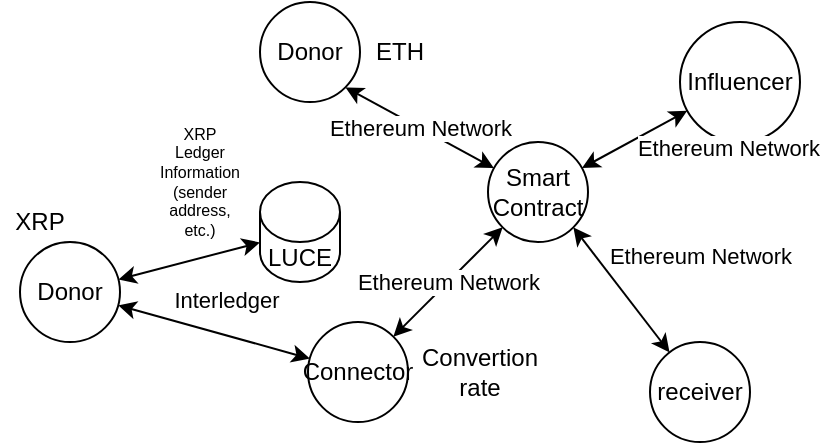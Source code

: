<mxfile version="14.6.13" type="device" pages="4"><diagram id="AdofG0mVZOGNuyf5CyI2" name="Page-4"><mxGraphModel dx="494" dy="279" grid="1" gridSize="10" guides="1" tooltips="1" connect="1" arrows="1" fold="1" page="1" pageScale="1" pageWidth="827" pageHeight="1169" math="0" shadow="0"><root><mxCell id="gq8YWGQo2UA9bN63rn2z-0"/><mxCell id="gq8YWGQo2UA9bN63rn2z-1" parent="gq8YWGQo2UA9bN63rn2z-0"/><mxCell id="gq8YWGQo2UA9bN63rn2z-2" value="Donor" style="ellipse;whiteSpace=wrap;html=1;aspect=fixed;" vertex="1" parent="gq8YWGQo2UA9bN63rn2z-1"><mxGeometry x="180" y="270" width="50" height="50" as="geometry"/></mxCell><mxCell id="gq8YWGQo2UA9bN63rn2z-4" value="Influencer" style="ellipse;whiteSpace=wrap;html=1;aspect=fixed;" vertex="1" parent="gq8YWGQo2UA9bN63rn2z-1"><mxGeometry x="510" y="160" width="60" height="60" as="geometry"/></mxCell><mxCell id="gq8YWGQo2UA9bN63rn2z-5" value="receiver" style="ellipse;whiteSpace=wrap;html=1;aspect=fixed;" vertex="1" parent="gq8YWGQo2UA9bN63rn2z-1"><mxGeometry x="495" y="320" width="50" height="50" as="geometry"/></mxCell><mxCell id="gq8YWGQo2UA9bN63rn2z-6" value="" style="endArrow=classic;startArrow=classic;html=1;" edge="1" parent="gq8YWGQo2UA9bN63rn2z-1" source="gq8YWGQo2UA9bN63rn2z-2" target="gq8YWGQo2UA9bN63rn2z-17"><mxGeometry width="50" height="50" relative="1" as="geometry"><mxPoint x="230" y="230" as="sourcePoint"/><mxPoint x="280" y="180" as="targetPoint"/></mxGeometry></mxCell><mxCell id="gq8YWGQo2UA9bN63rn2z-7" value="Interledger" style="edgeLabel;html=1;align=center;verticalAlign=middle;resizable=0;points=[];" vertex="1" connectable="0" parent="gq8YWGQo2UA9bN63rn2z-6"><mxGeometry x="-0.095" y="-1" relative="1" as="geometry"><mxPoint x="11" y="-16" as="offset"/></mxGeometry></mxCell><mxCell id="gq8YWGQo2UA9bN63rn2z-8" value="" style="endArrow=classic;startArrow=classic;html=1;exitX=1;exitY=1;exitDx=0;exitDy=0;" edge="1" parent="gq8YWGQo2UA9bN63rn2z-1" source="gq8YWGQo2UA9bN63rn2z-15" target="gq8YWGQo2UA9bN63rn2z-5"><mxGeometry width="50" height="50" relative="1" as="geometry"><mxPoint x="430" y="285" as="sourcePoint"/><mxPoint x="390.0" y="295" as="targetPoint"/></mxGeometry></mxCell><mxCell id="gq8YWGQo2UA9bN63rn2z-9" value="Ethereum Network" style="edgeLabel;html=1;align=center;verticalAlign=middle;resizable=0;points=[];" vertex="1" connectable="0" parent="gq8YWGQo2UA9bN63rn2z-8"><mxGeometry x="-0.095" y="-1" relative="1" as="geometry"><mxPoint x="42" y="-15" as="offset"/></mxGeometry></mxCell><mxCell id="gq8YWGQo2UA9bN63rn2z-10" value="Donor" style="ellipse;whiteSpace=wrap;html=1;aspect=fixed;" vertex="1" parent="gq8YWGQo2UA9bN63rn2z-1"><mxGeometry x="300" y="150" width="50" height="50" as="geometry"/></mxCell><mxCell id="gq8YWGQo2UA9bN63rn2z-11" value="Ethereum Network" style="endArrow=classic;startArrow=classic;html=1;entryX=1;entryY=1;entryDx=0;entryDy=0;" edge="1" parent="gq8YWGQo2UA9bN63rn2z-1" source="gq8YWGQo2UA9bN63rn2z-15" target="gq8YWGQo2UA9bN63rn2z-10"><mxGeometry width="50" height="50" relative="1" as="geometry"><mxPoint x="300" y="360" as="sourcePoint"/><mxPoint x="350" y="310" as="targetPoint"/></mxGeometry></mxCell><mxCell id="gq8YWGQo2UA9bN63rn2z-12" value="ETH" style="text;html=1;strokeColor=none;fillColor=none;align=center;verticalAlign=middle;whiteSpace=wrap;rounded=0;" vertex="1" parent="gq8YWGQo2UA9bN63rn2z-1"><mxGeometry x="350" y="165" width="40" height="20" as="geometry"/></mxCell><mxCell id="gq8YWGQo2UA9bN63rn2z-13" value="XRP" style="text;html=1;strokeColor=none;fillColor=none;align=center;verticalAlign=middle;whiteSpace=wrap;rounded=0;" vertex="1" parent="gq8YWGQo2UA9bN63rn2z-1"><mxGeometry x="170" y="250" width="40" height="20" as="geometry"/></mxCell><mxCell id="gq8YWGQo2UA9bN63rn2z-15" value="Smart Contract" style="ellipse;whiteSpace=wrap;html=1;aspect=fixed;" vertex="1" parent="gq8YWGQo2UA9bN63rn2z-1"><mxGeometry x="414" y="220" width="50" height="50" as="geometry"/></mxCell><mxCell id="gq8YWGQo2UA9bN63rn2z-16" value="Ethereum Network" style="endArrow=classic;startArrow=classic;html=1;" edge="1" parent="gq8YWGQo2UA9bN63rn2z-1" source="gq8YWGQo2UA9bN63rn2z-4" target="gq8YWGQo2UA9bN63rn2z-15"><mxGeometry x="-0.113" y="32" width="50" height="50" relative="1" as="geometry"><mxPoint x="416.227" y="251.701" as="sourcePoint"/><mxPoint x="352.678" y="202.678" as="targetPoint"/><mxPoint x="28" y="-22" as="offset"/></mxGeometry></mxCell><mxCell id="gq8YWGQo2UA9bN63rn2z-17" value="Connector" style="ellipse;whiteSpace=wrap;html=1;aspect=fixed;" vertex="1" parent="gq8YWGQo2UA9bN63rn2z-1"><mxGeometry x="324" y="310" width="50" height="50" as="geometry"/></mxCell><mxCell id="gq8YWGQo2UA9bN63rn2z-18" value="Ethereum Network" style="endArrow=classic;startArrow=classic;html=1;" edge="1" parent="gq8YWGQo2UA9bN63rn2z-1" source="gq8YWGQo2UA9bN63rn2z-15" target="gq8YWGQo2UA9bN63rn2z-17"><mxGeometry width="50" height="50" relative="1" as="geometry"><mxPoint x="400" y="270" as="sourcePoint"/><mxPoint x="353" y="310" as="targetPoint"/></mxGeometry></mxCell><mxCell id="gq8YWGQo2UA9bN63rn2z-21" value="Convertion rate" style="text;html=1;strokeColor=none;fillColor=none;align=center;verticalAlign=middle;whiteSpace=wrap;rounded=0;" vertex="1" parent="gq8YWGQo2UA9bN63rn2z-1"><mxGeometry x="390" y="325" width="40" height="20" as="geometry"/></mxCell><mxCell id="gq8YWGQo2UA9bN63rn2z-22" value="LUCE" style="shape=cylinder3;whiteSpace=wrap;html=1;boundedLbl=1;backgroundOutline=1;size=15;" vertex="1" parent="gq8YWGQo2UA9bN63rn2z-1"><mxGeometry x="300" y="240" width="40" height="50" as="geometry"/></mxCell><mxCell id="gq8YWGQo2UA9bN63rn2z-23" value="" style="endArrow=classic;startArrow=classic;html=1;" edge="1" parent="gq8YWGQo2UA9bN63rn2z-1" source="gq8YWGQo2UA9bN63rn2z-2" target="gq8YWGQo2UA9bN63rn2z-22"><mxGeometry width="50" height="50" relative="1" as="geometry"><mxPoint x="340" y="290" as="sourcePoint"/><mxPoint x="310" y="240" as="targetPoint"/></mxGeometry></mxCell><mxCell id="gq8YWGQo2UA9bN63rn2z-29" value="XRP&lt;br style=&quot;font-size: 8px;&quot;&gt;Ledger&lt;br style=&quot;font-size: 8px;&quot;&gt;Information&lt;br style=&quot;font-size: 8px;&quot;&gt;(sender address, etc.)" style="text;html=1;strokeColor=none;fillColor=none;align=center;verticalAlign=middle;whiteSpace=wrap;rounded=0;fontSize=8;" vertex="1" parent="gq8YWGQo2UA9bN63rn2z-1"><mxGeometry x="250" y="230" width="40" height="20" as="geometry"/></mxCell></root></mxGraphModel></diagram><diagram id="NC-bhw0a8xztuVNsrXBS" name="Page-1"><mxGraphModel dx="864" dy="488" grid="1" gridSize="10" guides="0" tooltips="1" connect="1" arrows="1" fold="1" page="1" pageScale="1" pageWidth="827" pageHeight="1169" math="0" shadow="0"><root><mxCell id="0"/><mxCell id="1" parent="0"/><mxCell id="73yamNpDru1Oi4ostmkW-21" value="&lt;b&gt;Docker-based&amp;nbsp;&lt;/b&gt;Local ILP Network" style="ellipse;whiteSpace=wrap;html=1;dashed=1;fillColor=none;align=center;labelPosition=center;verticalLabelPosition=top;verticalAlign=bottom;dashPattern=1 2;" parent="1" vertex="1"><mxGeometry x="210" y="240" width="430" height="200" as="geometry"/></mxCell><mxCell id="73yamNpDru1Oi4ostmkW-13" value="XRP&lt;br&gt;&lt;span&gt;Testnet&lt;/span&gt;" style="ellipse;whiteSpace=wrap;html=1;dashed=1;fillColor=none;align=right;dashPattern=1 4;" parent="1" vertex="1"><mxGeometry x="390" y="250" width="324" height="160" as="geometry"/></mxCell><mxCell id="73yamNpDru1Oi4ostmkW-12" value="ETH&lt;br&gt;&lt;span&gt;Testnet&lt;br&gt;(Ganache)&lt;br&gt;&lt;/span&gt;" style="ellipse;whiteSpace=wrap;html=1;dashed=1;fillColor=none;align=left;dashPattern=1 4;" parent="1" vertex="1"><mxGeometry x="120" y="250" width="340" height="160" as="geometry"/></mxCell><mxCell id="73yamNpDru1Oi4ostmkW-2" value="Charlie&lt;br&gt;Node" style="aspect=fixed;perimeter=ellipsePerimeter;html=1;align=left;shadow=0;dashed=0;spacingTop=3;image;image=img/lib/active_directory/generic_server.svg;labelPosition=right;verticalLabelPosition=middle;verticalAlign=middle;" parent="1" vertex="1"><mxGeometry x="560" y="310" width="28.0" height="50" as="geometry"/></mxCell><mxCell id="73yamNpDru1Oi4ostmkW-3" value="Alice&lt;br&gt;Node" style="aspect=fixed;perimeter=ellipsePerimeter;html=1;align=right;shadow=0;dashed=0;spacingTop=3;image;image=img/lib/active_directory/generic_server.svg;verticalAlign=middle;labelPosition=left;verticalLabelPosition=middle;" parent="1" vertex="1"><mxGeometry x="260" y="310" width="28.0" height="50" as="geometry"/></mxCell><mxCell id="73yamNpDru1Oi4ostmkW-5" value="Bob Node" style="aspect=fixed;perimeter=ellipsePerimeter;html=1;align=center;shadow=0;dashed=0;spacingTop=3;image;image=img/lib/active_directory/generic_server.svg;" parent="1" vertex="1"><mxGeometry x="410" y="310" width="28.0" height="50" as="geometry"/></mxCell><mxCell id="73yamNpDru1Oi4ostmkW-6" value="ILP Connector" style="text;html=1;strokeColor=none;fillColor=none;align=center;verticalAlign=middle;whiteSpace=wrap;rounded=0;" parent="1" vertex="1"><mxGeometry x="404" y="280" width="40" height="20" as="geometry"/></mxCell><mxCell id="73yamNpDru1Oi4ostmkW-7" value="Alice's Web Browser" style="pointerEvents=1;shadow=0;dashed=0;html=1;strokeColor=none;fillColor=#434445;aspect=fixed;labelPosition=center;verticalLabelPosition=bottom;verticalAlign=top;align=center;outlineConnect=0;shape=mxgraph.vvd.web_browser;" parent="1" vertex="1"><mxGeometry x="249" y="440" width="50" height="35.5" as="geometry"/></mxCell><mxCell id="73yamNpDru1Oi4ostmkW-8" value="ILP Node" style="text;html=1;strokeColor=none;fillColor=none;align=center;verticalAlign=middle;whiteSpace=wrap;rounded=0;" parent="1" vertex="1"><mxGeometry x="254" y="280" width="40" height="20" as="geometry"/></mxCell><mxCell id="73yamNpDru1Oi4ostmkW-9" value="ILP Node" style="text;html=1;strokeColor=none;fillColor=none;align=center;verticalAlign=middle;whiteSpace=wrap;rounded=0;" parent="1" vertex="1"><mxGeometry x="554" y="280" width="40" height="20" as="geometry"/></mxCell><mxCell id="73yamNpDru1Oi4ostmkW-10" value="Charlie's Web Browser" style="pointerEvents=1;shadow=0;dashed=0;html=1;strokeColor=none;fillColor=#434445;aspect=fixed;labelPosition=center;verticalLabelPosition=bottom;verticalAlign=top;align=center;outlineConnect=0;shape=mxgraph.vvd.web_browser;" parent="1" vertex="1"><mxGeometry x="550" y="440" width="50" height="35.5" as="geometry"/></mxCell><mxCell id="73yamNpDru1Oi4ostmkW-14" value="" style="endArrow=classic;startArrow=classic;html=1;exitX=1;exitY=0.5;exitDx=0;exitDy=0;entryX=0;entryY=0.5;entryDx=0;entryDy=0;" parent="1" source="73yamNpDru1Oi4ostmkW-3" target="73yamNpDru1Oi4ostmkW-5" edge="1"><mxGeometry width="50" height="50" relative="1" as="geometry"><mxPoint x="360" y="190" as="sourcePoint"/><mxPoint x="410" y="140" as="targetPoint"/></mxGeometry></mxCell><mxCell id="73yamNpDru1Oi4ostmkW-17" value="" style="endArrow=classic;startArrow=classic;html=1;" parent="1" source="73yamNpDru1Oi4ostmkW-7" target="73yamNpDru1Oi4ostmkW-3" edge="1"><mxGeometry width="50" height="50" relative="1" as="geometry"><mxPoint x="470" y="400" as="sourcePoint"/><mxPoint x="274" y="400" as="targetPoint"/></mxGeometry></mxCell><mxCell id="73yamNpDru1Oi4ostmkW-23" value="" style="endArrow=classic;startArrow=classic;html=1;" parent="1" source="73yamNpDru1Oi4ostmkW-10" target="73yamNpDru1Oi4ostmkW-2" edge="1"><mxGeometry width="50" height="50" relative="1" as="geometry"><mxPoint x="420" y="500" as="sourcePoint"/><mxPoint x="470" y="450" as="targetPoint"/></mxGeometry></mxCell><mxCell id="73yamNpDru1Oi4ostmkW-29" value="Ethereum&lt;br&gt;Wallet&lt;br&gt;Extension" style="text;html=1;strokeColor=none;fillColor=none;align=right;verticalAlign=middle;whiteSpace=wrap;rounded=0;dashed=1;" parent="1" vertex="1"><mxGeometry x="200" y="440" width="40" height="20" as="geometry"/></mxCell><mxCell id="73yamNpDru1Oi4ostmkW-30" value="XRP&lt;br&gt;Wallet&lt;br&gt;Extension" style="text;html=1;strokeColor=none;fillColor=none;align=left;verticalAlign=middle;whiteSpace=wrap;rounded=0;dashed=1;" parent="1" vertex="1"><mxGeometry x="610" y="440" width="40" height="20" as="geometry"/></mxCell><mxCell id="73yamNpDru1Oi4ostmkW-34" value="ETH&lt;br&gt;Settlement&lt;br&gt;Engine" style="pointerEvents=1;shadow=0;dashed=0;html=1;strokeColor=none;fillColor=#505050;labelPosition=center;verticalLabelPosition=top;verticalAlign=bottom;outlineConnect=0;align=center;shape=mxgraph.office.communications.exchange_active_sync;fillColor=#2072B8;" parent="1" vertex="1"><mxGeometry x="320" y="300" width="19" height="19" as="geometry"/></mxCell><mxCell id="73yamNpDru1Oi4ostmkW-35" value="XRP&lt;br&gt;Settlement&lt;br&gt;Engine" style="pointerEvents=1;shadow=0;dashed=0;html=1;strokeColor=none;fillColor=#505050;labelPosition=center;verticalLabelPosition=bottom;verticalAlign=top;outlineConnect=0;align=center;shape=mxgraph.office.communications.exchange_active_sync;fillColor=#2072B8;" parent="1" vertex="1"><mxGeometry x="480" y="350" width="19" height="19" as="geometry"/></mxCell><mxCell id="73yamNpDru1Oi4ostmkW-38" value="" style="endArrow=classic;startArrow=classic;html=1;" parent="1" source="73yamNpDru1Oi4ostmkW-62" target="73yamNpDru1Oi4ostmkW-5" edge="1"><mxGeometry width="50" height="50" relative="1" as="geometry"><mxPoint x="380" y="380" as="sourcePoint"/><mxPoint x="430" y="330" as="targetPoint"/></mxGeometry></mxCell><mxCell id="73yamNpDru1Oi4ostmkW-39" value="" style="endArrow=classic;startArrow=classic;html=1;" parent="1" source="73yamNpDru1Oi4ostmkW-35" target="73yamNpDru1Oi4ostmkW-5" edge="1"><mxGeometry width="50" height="50" relative="1" as="geometry"><mxPoint x="380" y="380" as="sourcePoint"/><mxPoint x="430" y="330" as="targetPoint"/></mxGeometry></mxCell><mxCell id="73yamNpDru1Oi4ostmkW-40" value="" style="endArrow=classic;startArrow=classic;html=1;" parent="1" source="73yamNpDru1Oi4ostmkW-34" target="73yamNpDru1Oi4ostmkW-3" edge="1"><mxGeometry width="50" height="50" relative="1" as="geometry"><mxPoint x="380" y="370" as="sourcePoint"/><mxPoint x="430" y="320" as="targetPoint"/></mxGeometry></mxCell><mxCell id="73yamNpDru1Oi4ostmkW-41" value="" style="endArrow=classic;startArrow=classic;html=1;" parent="1" source="73yamNpDru1Oi4ostmkW-63" target="73yamNpDru1Oi4ostmkW-2" edge="1"><mxGeometry width="50" height="50" relative="1" as="geometry"><mxPoint x="380" y="370" as="sourcePoint"/><mxPoint x="430" y="320" as="targetPoint"/></mxGeometry></mxCell><mxCell id="73yamNpDru1Oi4ostmkW-51" value="Alice's wallet account is hosted here" style="shape=note;size=20;whiteSpace=wrap;html=1;fillColor=none;align=left;" parent="1" vertex="1"><mxGeometry x="140" y="180" width="70" height="70" as="geometry"/></mxCell><mxCell id="73yamNpDru1Oi4ostmkW-52" value="" style="endArrow=classic;html=1;dashed=1;" parent="1" source="73yamNpDru1Oi4ostmkW-51" target="73yamNpDru1Oi4ostmkW-3" edge="1"><mxGeometry width="50" height="50" relative="1" as="geometry"><mxPoint x="380" y="380" as="sourcePoint"/><mxPoint x="430" y="330" as="targetPoint"/></mxGeometry></mxCell><mxCell id="73yamNpDru1Oi4ostmkW-53" value="Charlie's wallet account is hosted here" style="shape=note;size=20;whiteSpace=wrap;html=1;fillColor=none;align=left;" parent="1" vertex="1"><mxGeometry x="640" y="180" width="70" height="70" as="geometry"/></mxCell><mxCell id="73yamNpDru1Oi4ostmkW-54" value="" style="endArrow=classic;html=1;dashed=1;" parent="1" source="73yamNpDru1Oi4ostmkW-53" target="73yamNpDru1Oi4ostmkW-2" edge="1"><mxGeometry width="50" height="50" relative="1" as="geometry"><mxPoint x="450" y="320" as="sourcePoint"/><mxPoint x="500" y="270" as="targetPoint"/></mxGeometry></mxCell><mxCell id="73yamNpDru1Oi4ostmkW-55" value="This local ILP network is from:&lt;br&gt;1.&amp;nbsp;&lt;a href=&quot;https://interledger.org/developer-tools/get-started/spin-up/&quot;&gt;https://interledger.org/developer-tools/get-started/spin-up/&lt;/a&gt;&lt;br&gt;2.&amp;nbsp;&lt;a href=&quot;https://github.com/interledger-rs/interledger-rs/tree/master/examples/eth-xrp-three-nodes&quot;&gt;https://github.com/interledger-rs/interledger-rs/tree/master/examples/eth-xrp-three-nodes&lt;/a&gt;&amp;nbsp;&lt;b&gt;(non-docker)&lt;/b&gt;" style="shape=note;size=20;whiteSpace=wrap;html=1;fillColor=none;align=center;" parent="1" vertex="1"><mxGeometry x="380" y="90" width="340" height="70" as="geometry"/></mxCell><mxCell id="73yamNpDru1Oi4ostmkW-56" value="" style="endArrow=classic;html=1;dashed=1;exitX=0.595;exitY=1.037;exitDx=0;exitDy=0;exitPerimeter=0;entryX=0.708;entryY=0.032;entryDx=0;entryDy=0;entryPerimeter=0;" parent="1" source="73yamNpDru1Oi4ostmkW-55" target="73yamNpDru1Oi4ostmkW-21" edge="1"><mxGeometry width="50" height="50" relative="1" as="geometry"><mxPoint x="560" y="210" as="sourcePoint"/><mxPoint x="530" y="230" as="targetPoint"/></mxGeometry></mxCell><mxCell id="73yamNpDru1Oi4ostmkW-59" value="&lt;span style=&quot;text-align: center&quot;&gt;Balance, Send, etc. &lt;br&gt;REST API:&lt;/span&gt;&lt;br style=&quot;text-align: center&quot;&gt;&lt;a href=&quot;https://app.swaggerhub.com/apis/interledger-rs/Interledger/1.1&quot; style=&quot;text-align: center&quot;&gt;https://app.swaggerhub.com&lt;br&gt;/apis/interledger-rs/Interledger/1.1&lt;/a&gt;" style="shape=note;size=20;whiteSpace=wrap;html=1;fillColor=none;align=left;" parent="1" vertex="1"><mxGeometry x="10" y="400" width="170" height="80" as="geometry"/></mxCell><mxCell id="73yamNpDru1Oi4ostmkW-60" value="" style="endArrow=classic;startArrow=none;html=1;dashed=1;exitX=0;exitY=0;exitDx=160;exitDy=10;exitPerimeter=0;startFill=0;" parent="1" source="73yamNpDru1Oi4ostmkW-59" edge="1"><mxGeometry width="50" height="50" relative="1" as="geometry"><mxPoint x="310" y="340" as="sourcePoint"/><mxPoint x="270" y="400" as="targetPoint"/></mxGeometry></mxCell><mxCell id="73yamNpDru1Oi4ostmkW-61" value="" style="endArrow=classic;startArrow=classic;html=1;entryX=0;entryY=0.5;entryDx=0;entryDy=0;exitX=1;exitY=0.5;exitDx=0;exitDy=0;" parent="1" source="73yamNpDru1Oi4ostmkW-5" target="73yamNpDru1Oi4ostmkW-2" edge="1"><mxGeometry width="50" height="50" relative="1" as="geometry"><mxPoint x="440" y="335" as="sourcePoint"/><mxPoint x="420" y="345" as="targetPoint"/></mxGeometry></mxCell><mxCell id="73yamNpDru1Oi4ostmkW-62" value="ETH&lt;br&gt;Settlement&lt;br&gt;Engine" style="pointerEvents=1;shadow=0;dashed=0;html=1;strokeColor=none;fillColor=#505050;labelPosition=center;verticalLabelPosition=bottom;verticalAlign=top;outlineConnect=0;align=center;shape=mxgraph.office.communications.exchange_active_sync;fillColor=#2072B8;" parent="1" vertex="1"><mxGeometry x="350" y="350" width="19" height="19" as="geometry"/></mxCell><mxCell id="73yamNpDru1Oi4ostmkW-63" value="XRP&lt;br&gt;Settlement&lt;br&gt;Engine" style="pointerEvents=1;shadow=0;dashed=0;html=1;strokeColor=none;fillColor=#505050;labelPosition=center;verticalLabelPosition=top;verticalAlign=bottom;outlineConnect=0;align=center;shape=mxgraph.office.communications.exchange_active_sync;fillColor=#2072B8;" parent="1" vertex="1"><mxGeometry x="510" y="300" width="19" height="19" as="geometry"/></mxCell><mxCell id="73yamNpDru1Oi4ostmkW-65" value="" style="endArrow=classic;startArrow=classic;html=1;dashed=1;dashPattern=1 1;" parent="1" source="73yamNpDru1Oi4ostmkW-62" target="73yamNpDru1Oi4ostmkW-34" edge="1"><mxGeometry width="50" height="50" relative="1" as="geometry"><mxPoint x="330" y="360" as="sourcePoint"/><mxPoint x="380" y="310" as="targetPoint"/></mxGeometry></mxCell><mxCell id="73yamNpDru1Oi4ostmkW-66" value="" style="endArrow=classic;startArrow=classic;html=1;dashed=1;dashPattern=1 1;" parent="1" source="73yamNpDru1Oi4ostmkW-35" target="73yamNpDru1Oi4ostmkW-63" edge="1"><mxGeometry width="50" height="50" relative="1" as="geometry"><mxPoint x="363.8" y="360" as="sourcePoint"/><mxPoint x="345.2" y="329.0" as="targetPoint"/></mxGeometry></mxCell></root></mxGraphModel></diagram><diagram name="luce-ilp-setup" id="zcS26oQKdKMX055AtEc2"><mxGraphModel dx="720" dy="407" grid="1" gridSize="10" guides="0" tooltips="1" connect="1" arrows="1" fold="1" page="1" pageScale="1" pageWidth="827" pageHeight="1169" math="0" shadow="0"><root><mxCell id="3RFMEkShd29n2Mvocr7k-0"/><mxCell id="5vAwe9_35R59-Y5NrWNi-31" value="Untitled Layer" style="" parent="3RFMEkShd29n2Mvocr7k-0"/><mxCell id="3RFMEkShd29n2Mvocr7k-1" value="Main" parent="3RFMEkShd29n2Mvocr7k-0"/><mxCell id="5vAwe9_35R59-Y5NrWNi-38" value="Docker Containers / ILP Network (local-ilp)" style="rounded=1;whiteSpace=wrap;html=1;fontSize=12;align=center;dashed=1;labelPosition=center;verticalLabelPosition=top;verticalAlign=bottom;fontStyle=1;fillColor=none;" parent="3RFMEkShd29n2Mvocr7k-1" vertex="1"><mxGeometry x="180" y="70" width="560" height="190" as="geometry"/></mxCell><mxCell id="5vAwe9_35R59-Y5NrWNi-63" value="Local Machine (192.168.0.4)" style="rounded=1;whiteSpace=wrap;html=1;fontSize=12;align=center;dashed=1;labelPosition=center;verticalLabelPosition=bottom;verticalAlign=top;fontStyle=1;fillColor=none;spacingBottom=0;spacing=-22;" parent="3RFMEkShd29n2Mvocr7k-1" vertex="1"><mxGeometry x="150" y="40" width="620" height="340" as="geometry"/></mxCell><mxCell id="5vAwe9_35R59-Y5NrWNi-0" value="Alice's&lt;br style=&quot;font-size: 9px;&quot;&gt;ILP Node" style="ellipse;whiteSpace=wrap;html=1;aspect=fixed;labelPosition=center;verticalLabelPosition=top;align=center;verticalAlign=bottom;fontStyle=1;fontSize=9;" parent="3RFMEkShd29n2Mvocr7k-1" vertex="1"><mxGeometry x="280" y="120" width="40" height="40" as="geometry"/></mxCell><mxCell id="5vAwe9_35R59-Y5NrWNi-3" value="Bob's&lt;br style=&quot;font-size: 9px;&quot;&gt;ILP Node" style="ellipse;whiteSpace=wrap;html=1;aspect=fixed;labelPosition=center;verticalLabelPosition=top;align=center;verticalAlign=bottom;fontStyle=1;fontSize=9;" parent="3RFMEkShd29n2Mvocr7k-1" vertex="1"><mxGeometry x="440" y="120" width="40" height="40" as="geometry"/></mxCell><mxCell id="5vAwe9_35R59-Y5NrWNi-4" value="Charlie's&lt;br style=&quot;font-size: 9px;&quot;&gt;ILP Node" style="ellipse;whiteSpace=wrap;html=1;aspect=fixed;labelPosition=center;verticalLabelPosition=top;align=center;verticalAlign=bottom;fontStyle=1;fontSize=9;" parent="3RFMEkShd29n2Mvocr7k-1" vertex="1"><mxGeometry x="600" y="120" width="40" height="40" as="geometry"/></mxCell><mxCell id="5vAwe9_35R59-Y5NrWNi-5" value="Alice's ETH Settlement Engine" style="ellipse;whiteSpace=wrap;html=1;aspect=fixed;labelPosition=center;verticalLabelPosition=top;align=center;verticalAlign=bottom;fontStyle=1;fontSize=9;" parent="3RFMEkShd29n2Mvocr7k-1" vertex="1"><mxGeometry x="200" y="200" width="40" height="40" as="geometry"/></mxCell><mxCell id="5vAwe9_35R59-Y5NrWNi-6" value="Bob's ETH Settlement Engine" style="ellipse;whiteSpace=wrap;html=1;aspect=fixed;labelPosition=center;verticalLabelPosition=top;align=center;verticalAlign=bottom;fontStyle=1;fontSize=9;" parent="3RFMEkShd29n2Mvocr7k-1" vertex="1"><mxGeometry x="360" y="200" width="40" height="40" as="geometry"/></mxCell><mxCell id="5vAwe9_35R59-Y5NrWNi-7" value="Bob's XRP Settlement Engine" style="ellipse;whiteSpace=wrap;html=1;aspect=fixed;labelPosition=center;verticalLabelPosition=top;align=center;verticalAlign=bottom;fontStyle=1;fontSize=9;" parent="3RFMEkShd29n2Mvocr7k-1" vertex="1"><mxGeometry x="520" y="200" width="40" height="40" as="geometry"/></mxCell><mxCell id="5vAwe9_35R59-Y5NrWNi-8" value="Charlie's XRP Settlement Engine" style="ellipse;whiteSpace=wrap;html=1;aspect=fixed;labelPosition=center;verticalLabelPosition=top;align=center;verticalAlign=bottom;fontStyle=1;fontSize=9;" parent="3RFMEkShd29n2Mvocr7k-1" vertex="1"><mxGeometry x="680" y="200" width="40" height="40" as="geometry"/></mxCell><mxCell id="5vAwe9_35R59-Y5NrWNi-9" value="" style="endArrow=classic;startArrow=classic;html=1;fontSize=9;" parent="3RFMEkShd29n2Mvocr7k-1" source="5vAwe9_35R59-Y5NrWNi-5" target="5vAwe9_35R59-Y5NrWNi-0" edge="1"><mxGeometry width="50" height="50" relative="1" as="geometry"><mxPoint x="340" y="260" as="sourcePoint"/><mxPoint x="390" y="210" as="targetPoint"/></mxGeometry></mxCell><mxCell id="5vAwe9_35R59-Y5NrWNi-10" value="" style="endArrow=classic;startArrow=classic;html=1;fontSize=9;" parent="3RFMEkShd29n2Mvocr7k-1" source="5vAwe9_35R59-Y5NrWNi-6" target="5vAwe9_35R59-Y5NrWNi-0" edge="1"><mxGeometry width="50" height="50" relative="1" as="geometry"><mxPoint x="244.142" y="215.858" as="sourcePoint"/><mxPoint x="295.858" y="164.142" as="targetPoint"/></mxGeometry></mxCell><mxCell id="5vAwe9_35R59-Y5NrWNi-11" value="" style="endArrow=classic;startArrow=classic;html=1;fontSize=9;" parent="3RFMEkShd29n2Mvocr7k-1" source="5vAwe9_35R59-Y5NrWNi-6" target="5vAwe9_35R59-Y5NrWNi-3" edge="1"><mxGeometry width="50" height="50" relative="1" as="geometry"><mxPoint x="375.858" y="215.858" as="sourcePoint"/><mxPoint x="324.142" y="164.142" as="targetPoint"/></mxGeometry></mxCell><mxCell id="5vAwe9_35R59-Y5NrWNi-15" value="" style="endArrow=classic;startArrow=classic;html=1;fontSize=9;" parent="3RFMEkShd29n2Mvocr7k-1" source="5vAwe9_35R59-Y5NrWNi-7" target="5vAwe9_35R59-Y5NrWNi-3" edge="1"><mxGeometry width="50" height="50" relative="1" as="geometry"><mxPoint x="404.142" y="215.858" as="sourcePoint"/><mxPoint x="455.858" y="164.142" as="targetPoint"/></mxGeometry></mxCell><mxCell id="5vAwe9_35R59-Y5NrWNi-17" value="" style="endArrow=classic;startArrow=classic;html=1;fontSize=9;" parent="3RFMEkShd29n2Mvocr7k-1" source="5vAwe9_35R59-Y5NrWNi-4" target="5vAwe9_35R59-Y5NrWNi-7" edge="1"><mxGeometry width="50" height="50" relative="1" as="geometry"><mxPoint x="535.858" y="215.858" as="sourcePoint"/><mxPoint x="484.142" y="164.142" as="targetPoint"/></mxGeometry></mxCell><mxCell id="5vAwe9_35R59-Y5NrWNi-18" value="" style="endArrow=classic;startArrow=classic;html=1;fontSize=9;" parent="3RFMEkShd29n2Mvocr7k-1" source="5vAwe9_35R59-Y5NrWNi-4" target="5vAwe9_35R59-Y5NrWNi-8" edge="1"><mxGeometry width="50" height="50" relative="1" as="geometry"><mxPoint x="615.858" y="164.142" as="sourcePoint"/><mxPoint x="564.142" y="215.858" as="targetPoint"/></mxGeometry></mxCell><mxCell id="5vAwe9_35R59-Y5NrWNi-19" value="" style="endArrow=classic;startArrow=classic;html=1;fontSize=9;" parent="3RFMEkShd29n2Mvocr7k-1" source="5vAwe9_35R59-Y5NrWNi-7" target="5vAwe9_35R59-Y5NrWNi-8" edge="1"><mxGeometry width="50" height="50" relative="1" as="geometry"><mxPoint x="644.142" y="164.142" as="sourcePoint"/><mxPoint x="695.858" y="215.858" as="targetPoint"/></mxGeometry></mxCell><mxCell id="5vAwe9_35R59-Y5NrWNi-20" value="" style="endArrow=classic;startArrow=classic;html=1;fontSize=9;" parent="3RFMEkShd29n2Mvocr7k-1" source="5vAwe9_35R59-Y5NrWNi-6" target="5vAwe9_35R59-Y5NrWNi-7" edge="1"><mxGeometry width="50" height="50" relative="1" as="geometry"><mxPoint x="570" y="230" as="sourcePoint"/><mxPoint x="540" y="270" as="targetPoint"/></mxGeometry></mxCell><mxCell id="5vAwe9_35R59-Y5NrWNi-21" value="" style="endArrow=classic;startArrow=classic;html=1;fontSize=9;" parent="3RFMEkShd29n2Mvocr7k-1" source="5vAwe9_35R59-Y5NrWNi-5" target="5vAwe9_35R59-Y5NrWNi-6" edge="1"><mxGeometry width="50" height="50" relative="1" as="geometry"><mxPoint x="410" y="230" as="sourcePoint"/><mxPoint x="320" y="260" as="targetPoint"/></mxGeometry></mxCell><mxCell id="5vAwe9_35R59-Y5NrWNi-28" value="Ganache&lt;br&gt;Testnet" style="ellipse;whiteSpace=wrap;html=1;aspect=fixed;labelPosition=left;verticalLabelPosition=middle;align=right;verticalAlign=middle;fontStyle=1;fontSize=9;" parent="3RFMEkShd29n2Mvocr7k-1" vertex="1"><mxGeometry x="280" y="300" width="40" height="40" as="geometry"/></mxCell><mxCell id="5vAwe9_35R59-Y5NrWNi-39" value="" style="endArrow=classic;startArrow=classic;html=1;fontSize=12;" parent="3RFMEkShd29n2Mvocr7k-1" source="5vAwe9_35R59-Y5NrWNi-28" edge="1"><mxGeometry width="50" height="50" relative="1" as="geometry"><mxPoint x="291.056" y="362.111" as="sourcePoint"/><mxPoint x="228.944" y="237.889" as="targetPoint"/></mxGeometry></mxCell><mxCell id="5vAwe9_35R59-Y5NrWNi-40" value="" style="endArrow=classic;startArrow=classic;html=1;fontSize=12;" parent="3RFMEkShd29n2Mvocr7k-1" source="5vAwe9_35R59-Y5NrWNi-28" edge="1"><mxGeometry width="50" height="50" relative="1" as="geometry"><mxPoint x="308.944" y="362.111" as="sourcePoint"/><mxPoint x="371.056" y="237.889" as="targetPoint"/></mxGeometry></mxCell><mxCell id="5vAwe9_35R59-Y5NrWNi-41" value="ethereum-testnet (192.168.0.4:8545)" style="text;html=1;strokeColor=none;fillColor=none;align=center;verticalAlign=middle;whiteSpace=wrap;rounded=0;dashed=1;fontSize=9;fontStyle=1" parent="3RFMEkShd29n2Mvocr7k-1" vertex="1"><mxGeometry x="210" y="340" width="80" height="20" as="geometry"/></mxCell><mxCell id="5vAwe9_35R59-Y5NrWNi-42" value="alice-eth:3000" style="text;html=1;strokeColor=none;fillColor=none;align=center;verticalAlign=middle;whiteSpace=wrap;rounded=0;dashed=1;fontSize=9;fontStyle=1" parent="3RFMEkShd29n2Mvocr7k-1" vertex="1"><mxGeometry x="230" y="230" width="80" height="20" as="geometry"/></mxCell><mxCell id="5vAwe9_35R59-Y5NrWNi-43" value="alice-node:7770" style="text;html=1;strokeColor=none;fillColor=none;align=center;verticalAlign=middle;whiteSpace=wrap;rounded=0;dashed=1;fontSize=9;fontStyle=1" parent="3RFMEkShd29n2Mvocr7k-1" vertex="1"><mxGeometry x="210" y="110" width="80" height="20" as="geometry"/></mxCell><mxCell id="5vAwe9_35R59-Y5NrWNi-44" value="bob-node:7770" style="text;html=1;strokeColor=none;fillColor=none;align=center;verticalAlign=middle;whiteSpace=wrap;rounded=0;dashed=1;fontSize=9;fontStyle=1" parent="3RFMEkShd29n2Mvocr7k-1" vertex="1"><mxGeometry x="370" y="110" width="80" height="20" as="geometry"/></mxCell><mxCell id="5vAwe9_35R59-Y5NrWNi-45" value="charlie-node:7770" style="text;html=1;strokeColor=none;fillColor=none;align=center;verticalAlign=middle;whiteSpace=wrap;rounded=0;dashed=1;fontSize=9;fontStyle=1" parent="3RFMEkShd29n2Mvocr7k-1" vertex="1"><mxGeometry x="520" y="110" width="80" height="20" as="geometry"/></mxCell><mxCell id="5vAwe9_35R59-Y5NrWNi-46" value="bob-eth:3000" style="text;html=1;strokeColor=none;fillColor=none;align=center;verticalAlign=middle;whiteSpace=wrap;rounded=0;dashed=1;fontSize=9;fontStyle=1" parent="3RFMEkShd29n2Mvocr7k-1" vertex="1"><mxGeometry x="390" y="230" width="70" height="20" as="geometry"/></mxCell><mxCell id="5vAwe9_35R59-Y5NrWNi-47" value="bob-xrp:3001" style="text;html=1;strokeColor=none;fillColor=none;align=center;verticalAlign=middle;whiteSpace=wrap;rounded=0;dashed=1;fontSize=9;fontStyle=1" parent="3RFMEkShd29n2Mvocr7k-1" vertex="1"><mxGeometry x="460" y="230" width="70" height="20" as="geometry"/></mxCell><mxCell id="5vAwe9_35R59-Y5NrWNi-48" value="charlie-xrp:3000" style="text;html=1;strokeColor=none;fillColor=none;align=center;verticalAlign=middle;whiteSpace=wrap;rounded=0;dashed=1;fontSize=9;fontStyle=1" parent="3RFMEkShd29n2Mvocr7k-1" vertex="1"><mxGeometry x="610" y="230" width="80" height="20" as="geometry"/></mxCell><mxCell id="5vAwe9_35R59-Y5NrWNi-58" value="luce-app" style="ellipse;whiteSpace=wrap;html=1;aspect=fixed;labelPosition=right;verticalLabelPosition=middle;align=left;verticalAlign=middle;fontStyle=1;fontSize=9;" parent="3RFMEkShd29n2Mvocr7k-1" vertex="1"><mxGeometry x="460" y="300" width="40" height="40" as="geometry"/></mxCell><mxCell id="5vAwe9_35R59-Y5NrWNi-59" value="Ganache&lt;br&gt;Testnet" style="ellipse;whiteSpace=wrap;html=1;aspect=fixed;labelPosition=right;verticalLabelPosition=middle;align=left;verticalAlign=middle;fontStyle=1;fontSize=9;dashed=1;" parent="3RFMEkShd29n2Mvocr7k-1" vertex="1"><mxGeometry x="640" y="300" width="40" height="40" as="geometry"/></mxCell><mxCell id="5vAwe9_35R59-Y5NrWNi-60" value="" style="endArrow=classic;startArrow=classic;html=1;fontSize=12;" parent="3RFMEkShd29n2Mvocr7k-1" source="5vAwe9_35R59-Y5NrWNi-28" target="5vAwe9_35R59-Y5NrWNi-58" edge="1"><mxGeometry width="50" height="50" relative="1" as="geometry"><mxPoint x="325.084" y="296.868" as="sourcePoint"/><mxPoint x="430" y="300" as="targetPoint"/></mxGeometry></mxCell><mxCell id="5vAwe9_35R59-Y5NrWNi-56" value="Vagrant LUCE VirtualBox Image" style="rounded=1;whiteSpace=wrap;html=1;fontSize=12;align=center;dashed=1;labelPosition=center;verticalLabelPosition=top;verticalAlign=bottom;fontStyle=1;fillColor=none;" parent="3RFMEkShd29n2Mvocr7k-1" vertex="1"><mxGeometry x="430" y="290" width="310" height="60" as="geometry"/></mxCell></root></mxGraphModel></diagram><diagram name="Page-2" id="fHV5Imm7yi7_bAXl0NWv"><mxGraphModel dx="864" dy="488" grid="1" gridSize="10" guides="0" tooltips="1" connect="1" arrows="1" fold="1" page="1" pageScale="1" pageWidth="827" pageHeight="1169" math="0" shadow="0"><root><mxCell id="FRTpDFUY6yragAvX3sVS-0"/><mxCell id="FRTpDFUY6yragAvX3sVS-1" parent="FRTpDFUY6yragAvX3sVS-0"/><mxCell id="ghpJ43VGsz2LD8YXXEAX-2" value="" style="endArrow=classic;startArrow=classic;html=1;dashed=1;dashPattern=1 4;" parent="FRTpDFUY6yragAvX3sVS-1" source="ghpJ43VGsz2LD8YXXEAX-0" target="rMHIr48Qe-C1REsTUlJE-5" edge="1"><mxGeometry width="50" height="50" relative="1" as="geometry"><mxPoint x="660" y="207.504" as="sourcePoint"/><mxPoint x="420.0" y="205.145" as="targetPoint"/></mxGeometry></mxCell><mxCell id="FRTpDFUY6yragAvX3sVS-6" value="Node A" style="aspect=fixed;perimeter=ellipsePerimeter;html=1;align=center;shadow=0;dashed=0;spacingTop=3;image;image=img/lib/active_directory/generic_server.svg;verticalAlign=top;labelPosition=center;verticalLabelPosition=bottom;" parent="FRTpDFUY6yragAvX3sVS-1" vertex="1"><mxGeometry x="260" y="310" width="28.0" height="50" as="geometry"/></mxCell><mxCell id="FRTpDFUY6yragAvX3sVS-7" value="Node B" style="aspect=fixed;perimeter=ellipsePerimeter;html=1;align=center;shadow=0;dashed=0;spacingTop=3;image;image=img/lib/active_directory/generic_server.svg;" parent="FRTpDFUY6yragAvX3sVS-1" vertex="1"><mxGeometry x="370" y="310" width="28.0" height="50" as="geometry"/></mxCell><mxCell id="FRTpDFUY6yragAvX3sVS-8" value="ILP Connector" style="text;html=1;strokeColor=none;fillColor=none;align=center;verticalAlign=middle;whiteSpace=wrap;rounded=0;" parent="FRTpDFUY6yragAvX3sVS-1" vertex="1"><mxGeometry x="360" y="280" width="40" height="20" as="geometry"/></mxCell><mxCell id="FRTpDFUY6yragAvX3sVS-9" value="Donor X&lt;br&gt;Account" style="pointerEvents=1;shadow=0;dashed=0;html=1;strokeColor=none;fillColor=#434445;aspect=fixed;labelPosition=left;verticalLabelPosition=middle;verticalAlign=middle;align=right;outlineConnect=0;shape=mxgraph.vvd.web_browser;" parent="FRTpDFUY6yragAvX3sVS-1" vertex="1"><mxGeometry x="150" y="260" width="50" height="35.5" as="geometry"/></mxCell><mxCell id="FRTpDFUY6yragAvX3sVS-10" value="ILP Node" style="text;html=1;strokeColor=none;fillColor=none;align=center;verticalAlign=middle;whiteSpace=wrap;rounded=0;" parent="FRTpDFUY6yragAvX3sVS-1" vertex="1"><mxGeometry x="254" y="280" width="40" height="20" as="geometry"/></mxCell><mxCell id="FRTpDFUY6yragAvX3sVS-13" value="" style="endArrow=classic;startArrow=classic;html=1;exitX=1;exitY=0.5;exitDx=0;exitDy=0;entryX=0;entryY=0.5;entryDx=0;entryDy=0;" parent="FRTpDFUY6yragAvX3sVS-1" source="FRTpDFUY6yragAvX3sVS-6" target="FRTpDFUY6yragAvX3sVS-7" edge="1"><mxGeometry width="50" height="50" relative="1" as="geometry"><mxPoint x="360" y="190" as="sourcePoint"/><mxPoint x="410" y="140" as="targetPoint"/></mxGeometry></mxCell><mxCell id="FRTpDFUY6yragAvX3sVS-14" value="" style="endArrow=classic;startArrow=classic;html=1;" parent="FRTpDFUY6yragAvX3sVS-1" source="FRTpDFUY6yragAvX3sVS-9" target="FRTpDFUY6yragAvX3sVS-6" edge="1"><mxGeometry width="50" height="50" relative="1" as="geometry"><mxPoint x="470" y="400" as="sourcePoint"/><mxPoint x="274" y="400" as="targetPoint"/></mxGeometry></mxCell><mxCell id="FRTpDFUY6yragAvX3sVS-16" value="ETH" style="text;html=1;strokeColor=none;fillColor=none;align=right;verticalAlign=middle;whiteSpace=wrap;rounded=0;dashed=1;" parent="FRTpDFUY6yragAvX3sVS-1" vertex="1"><mxGeometry x="160" y="240" width="40" height="20" as="geometry"/></mxCell><mxCell id="FRTpDFUY6yragAvX3sVS-17" value="XRP" style="text;html=1;strokeColor=none;fillColor=none;align=right;verticalAlign=middle;whiteSpace=wrap;rounded=0;dashed=1;" parent="FRTpDFUY6yragAvX3sVS-1" vertex="1"><mxGeometry x="160" y="350" width="40" height="20" as="geometry"/></mxCell><mxCell id="FRTpDFUY6yragAvX3sVS-37" value="ILP Node" style="text;html=1;strokeColor=none;fillColor=none;align=center;verticalAlign=middle;whiteSpace=wrap;rounded=0;" parent="FRTpDFUY6yragAvX3sVS-1" vertex="1"><mxGeometry x="480" y="280" width="40" height="20" as="geometry"/></mxCell><mxCell id="FRTpDFUY6yragAvX3sVS-38" value="Donor Y&lt;br&gt;Account" style="pointerEvents=1;shadow=0;dashed=0;html=1;strokeColor=none;fillColor=#434445;aspect=fixed;labelPosition=left;verticalLabelPosition=middle;verticalAlign=middle;align=right;outlineConnect=0;shape=mxgraph.vvd.web_browser;" parent="FRTpDFUY6yragAvX3sVS-1" vertex="1"><mxGeometry x="150" y="370" width="50" height="35.5" as="geometry"/></mxCell><mxCell id="FRTpDFUY6yragAvX3sVS-39" value="Node C" style="aspect=fixed;perimeter=ellipsePerimeter;html=1;align=center;shadow=0;dashed=0;spacingTop=3;image;image=img/lib/active_directory/generic_server.svg;verticalAlign=top;labelPosition=center;verticalLabelPosition=bottom;" parent="FRTpDFUY6yragAvX3sVS-1" vertex="1"><mxGeometry x="490" y="310" width="28.0" height="50" as="geometry"/></mxCell><mxCell id="FRTpDFUY6yragAvX3sVS-49" value="Smart&lt;br&gt;Contract" style="aspect=fixed;perimeter=ellipsePerimeter;html=1;align=left;shadow=0;dashed=0;fontColor=#4277BB;labelBackgroundColor=#ffffff;fontSize=12;spacingTop=3;image;image=img/lib/ibm/blockchain/smart_contract.svg;fillColor=none;labelPosition=right;verticalLabelPosition=middle;verticalAlign=middle;" parent="FRTpDFUY6yragAvX3sVS-1" vertex="1"><mxGeometry x="400" y="120" width="30" height="30" as="geometry"/></mxCell><mxCell id="FRTpDFUY6yragAvX3sVS-52" value="" style="endArrow=classic;startArrow=classic;html=1;" parent="FRTpDFUY6yragAvX3sVS-1" source="FRTpDFUY6yragAvX3sVS-38" target="FRTpDFUY6yragAvX3sVS-6" edge="1"><mxGeometry width="50" height="50" relative="1" as="geometry"><mxPoint x="298" y="345" as="sourcePoint"/><mxPoint x="420.0" y="345" as="targetPoint"/></mxGeometry></mxCell><mxCell id="FRTpDFUY6yragAvX3sVS-60" value="Service Provider&lt;br&gt;Account" style="pointerEvents=1;shadow=0;dashed=0;html=1;strokeColor=none;fillColor=#434445;aspect=fixed;labelPosition=center;verticalLabelPosition=bottom;verticalAlign=top;align=center;outlineConnect=0;shape=mxgraph.vvd.web_browser;" parent="FRTpDFUY6yragAvX3sVS-1" vertex="1"><mxGeometry x="650" y="180" width="50" height="35.5" as="geometry"/></mxCell><mxCell id="FRTpDFUY6yragAvX3sVS-61" value="Influencer&lt;br&gt;Account" style="pointerEvents=1;shadow=0;dashed=0;html=1;strokeColor=none;fillColor=#434445;aspect=fixed;labelPosition=center;verticalLabelPosition=bottom;verticalAlign=top;align=center;outlineConnect=0;shape=mxgraph.vvd.web_browser;" parent="FRTpDFUY6yragAvX3sVS-1" vertex="1"><mxGeometry x="650" y="260" width="50" height="35.5" as="geometry"/></mxCell><mxCell id="FRTpDFUY6yragAvX3sVS-62" value="Beneficiary&lt;br&gt;Account" style="pointerEvents=1;shadow=0;dashed=0;html=1;strokeColor=none;fillColor=#434445;aspect=fixed;labelPosition=center;verticalLabelPosition=bottom;verticalAlign=top;align=center;outlineConnect=0;shape=mxgraph.vvd.web_browser;" parent="FRTpDFUY6yragAvX3sVS-1" vertex="1"><mxGeometry x="650" y="340" width="50" height="35.5" as="geometry"/></mxCell><mxCell id="FRTpDFUY6yragAvX3sVS-63" value="" style="endArrow=classic;startArrow=classic;html=1;entryX=0;entryY=0.5;entryDx=0;entryDy=0;" parent="FRTpDFUY6yragAvX3sVS-1" source="FRTpDFUY6yragAvX3sVS-7" target="FRTpDFUY6yragAvX3sVS-39" edge="1"><mxGeometry width="50" height="50" relative="1" as="geometry"><mxPoint x="410" y="320" as="sourcePoint"/><mxPoint x="460" y="270" as="targetPoint"/></mxGeometry></mxCell><mxCell id="rMHIr48Qe-C1REsTUlJE-5" value="Web App + REST API" style="aspect=fixed;perimeter=ellipsePerimeter;html=1;align=right;shadow=0;dashed=0;spacingTop=3;image;image=img/lib/active_directory/web_server.svg;fillColor=none;labelPosition=left;verticalLabelPosition=middle;verticalAlign=middle;" parent="FRTpDFUY6yragAvX3sVS-1" vertex="1"><mxGeometry x="370" y="170" width="40" height="50" as="geometry"/></mxCell><mxCell id="rMHIr48Qe-C1REsTUlJE-6" value="" style="endArrow=classic;startArrow=classic;html=1;" parent="FRTpDFUY6yragAvX3sVS-1" source="FRTpDFUY6yragAvX3sVS-39" target="FRTpDFUY6yragAvX3sVS-61" edge="1"><mxGeometry width="50" height="50" relative="1" as="geometry"><mxPoint x="410" y="350" as="sourcePoint"/><mxPoint x="460" y="300" as="targetPoint"/></mxGeometry></mxCell><mxCell id="rMHIr48Qe-C1REsTUlJE-7" value="" style="endArrow=classic;startArrow=classic;html=1;entryX=0.75;entryY=1;entryDx=0;entryDy=0;" parent="FRTpDFUY6yragAvX3sVS-1" source="FRTpDFUY6yragAvX3sVS-39" target="rMHIr48Qe-C1REsTUlJE-5" edge="1"><mxGeometry width="50" height="50" relative="1" as="geometry"><mxPoint x="410" y="350" as="sourcePoint"/><mxPoint x="460" y="300" as="targetPoint"/></mxGeometry></mxCell><mxCell id="rMHIr48Qe-C1REsTUlJE-8" value="" style="endArrow=classic;startArrow=classic;html=1;" parent="FRTpDFUY6yragAvX3sVS-1" source="FRTpDFUY6yragAvX3sVS-39" target="FRTpDFUY6yragAvX3sVS-62" edge="1"><mxGeometry width="50" height="50" relative="1" as="geometry"><mxPoint x="526.728" y="355.414" as="sourcePoint"/><mxPoint x="643.165" y="450" as="targetPoint"/></mxGeometry></mxCell><mxCell id="rMHIr48Qe-C1REsTUlJE-9" value="" style="endArrow=classic;startArrow=classic;html=1;" parent="FRTpDFUY6yragAvX3sVS-1" source="FRTpDFUY6yragAvX3sVS-39" target="FRTpDFUY6yragAvX3sVS-60" edge="1"><mxGeometry width="50" height="50" relative="1" as="geometry"><mxPoint x="523.241" y="363.78" as="sourcePoint"/><mxPoint x="566.179" y="450" as="targetPoint"/></mxGeometry></mxCell><mxCell id="rMHIr48Qe-C1REsTUlJE-11" value="" style="endArrow=classic;startArrow=classic;html=1;dashed=1;dashPattern=1 4;" parent="FRTpDFUY6yragAvX3sVS-1" source="FRTpDFUY6yragAvX3sVS-60" target="rMHIr48Qe-C1REsTUlJE-5" edge="1"><mxGeometry width="50" height="50" relative="1" as="geometry"><mxPoint x="450" y="280" as="sourcePoint"/><mxPoint x="500" y="230" as="targetPoint"/></mxGeometry></mxCell><mxCell id="rMHIr48Qe-C1REsTUlJE-13" value="" style="endArrow=classic;startArrow=classic;html=1;dashed=1;dashPattern=1 4;entryX=1;entryY=0.75;entryDx=0;entryDy=0;" parent="FRTpDFUY6yragAvX3sVS-1" source="FRTpDFUY6yragAvX3sVS-61" target="rMHIr48Qe-C1REsTUlJE-5" edge="1"><mxGeometry width="50" height="50" relative="1" as="geometry"><mxPoint x="660" y="207.515" as="sourcePoint"/><mxPoint x="410.0" y="205.169" as="targetPoint"/></mxGeometry></mxCell><mxCell id="rMHIr48Qe-C1REsTUlJE-15" value="" style="endArrow=classic;startArrow=classic;html=1;dashed=1;dashPattern=1 4;entryX=1;entryY=1;entryDx=0;entryDy=0;" parent="FRTpDFUY6yragAvX3sVS-1" source="FRTpDFUY6yragAvX3sVS-62" target="rMHIr48Qe-C1REsTUlJE-5" edge="1"><mxGeometry width="50" height="50" relative="1" as="geometry"><mxPoint x="660" y="281.293" as="sourcePoint"/><mxPoint x="407.889" y="216.18" as="targetPoint"/></mxGeometry></mxCell><mxCell id="rMHIr48Qe-C1REsTUlJE-16" value="" style="endArrow=classic;startArrow=classic;html=1;dashed=1;dashPattern=1 4;entryX=0.25;entryY=1;entryDx=0;entryDy=0;" parent="FRTpDFUY6yragAvX3sVS-1" source="FRTpDFUY6yragAvX3sVS-38" target="rMHIr48Qe-C1REsTUlJE-5" edge="1"><mxGeometry width="50" height="50" relative="1" as="geometry"><mxPoint x="660" y="354.837" as="sourcePoint"/><mxPoint x="404.142" y="222.678" as="targetPoint"/></mxGeometry></mxCell><mxCell id="rMHIr48Qe-C1REsTUlJE-17" value="" style="endArrow=classic;startArrow=classic;html=1;dashed=1;dashPattern=1 4;entryX=0;entryY=1;entryDx=0;entryDy=0;" parent="FRTpDFUY6yragAvX3sVS-1" source="FRTpDFUY6yragAvX3sVS-9" target="rMHIr48Qe-C1REsTUlJE-5" edge="1"><mxGeometry width="50" height="50" relative="1" as="geometry"><mxPoint x="670" y="364.837" as="sourcePoint"/><mxPoint x="414.142" y="232.678" as="targetPoint"/></mxGeometry></mxCell><mxCell id="rMHIr48Qe-C1REsTUlJE-21" value="" style="endArrow=classic;startArrow=classic;html=1;dashed=1;entryX=1;entryY=0.25;entryDx=0;entryDy=0;" parent="FRTpDFUY6yragAvX3sVS-1" source="FRTpDFUY6yragAvX3sVS-49" target="rMHIr48Qe-C1REsTUlJE-5" edge="1"><mxGeometry width="50" height="50" relative="1" as="geometry"><mxPoint x="660" y="201.066" as="sourcePoint"/><mxPoint x="539.497" y="168.851" as="targetPoint"/></mxGeometry></mxCell><mxCell id="ghpJ43VGsz2LD8YXXEAX-0" value="Campaign/Project&lt;br&gt;Account" style="pointerEvents=1;shadow=0;dashed=0;html=1;strokeColor=none;fillColor=#434445;aspect=fixed;labelPosition=center;verticalLabelPosition=bottom;verticalAlign=top;align=center;outlineConnect=0;shape=mxgraph.vvd.web_browser;" parent="FRTpDFUY6yragAvX3sVS-1" vertex="1"><mxGeometry x="650" y="100" width="50" height="35.5" as="geometry"/></mxCell><mxCell id="ghpJ43VGsz2LD8YXXEAX-1" value="" style="endArrow=classic;startArrow=classic;html=1;" parent="FRTpDFUY6yragAvX3sVS-1" source="FRTpDFUY6yragAvX3sVS-39" target="ghpJ43VGsz2LD8YXXEAX-0" edge="1"><mxGeometry width="50" height="50" relative="1" as="geometry"><mxPoint x="526.764" y="334.729" as="sourcePoint"/><mxPoint x="662.885" y="225.5" as="targetPoint"/></mxGeometry></mxCell><mxCell id="ghpJ43VGsz2LD8YXXEAX-5" value="database" style="aspect=fixed;perimeter=ellipsePerimeter;html=1;align=right;shadow=0;dashed=0;spacingTop=3;image;image=img/lib/active_directory/database.svg;fillColor=none;labelPosition=left;verticalLabelPosition=middle;verticalAlign=middle;" parent="FRTpDFUY6yragAvX3sVS-1" vertex="1"><mxGeometry x="240" y="120" width="27.03" height="20" as="geometry"/></mxCell><mxCell id="ghpJ43VGsz2LD8YXXEAX-6" value="" style="endArrow=classic;startArrow=classic;html=1;dashed=1;dashPattern=1 4;entryX=0;entryY=0;entryDx=0;entryDy=0;" parent="FRTpDFUY6yragAvX3sVS-1" source="ghpJ43VGsz2LD8YXXEAX-5" target="rMHIr48Qe-C1REsTUlJE-5" edge="1"><mxGeometry width="50" height="50" relative="1" as="geometry"><mxPoint x="660" y="134.526" as="sourcePoint"/><mxPoint x="419.545" y="199.7" as="targetPoint"/></mxGeometry></mxCell><mxCell id="ghpJ43VGsz2LD8YXXEAX-7" value="" style="endArrow=classic;startArrow=classic;html=1;dashed=1;dashPattern=1 4;" parent="FRTpDFUY6yragAvX3sVS-1" source="ghpJ43VGsz2LD8YXXEAX-5" target="FRTpDFUY6yragAvX3sVS-49" edge="1"><mxGeometry width="50" height="50" relative="1" as="geometry"><mxPoint x="416.668" y="148.622" as="sourcePoint"/><mxPoint x="385.809" y="187.384" as="targetPoint"/></mxGeometry></mxCell></root></mxGraphModel></diagram></mxfile>